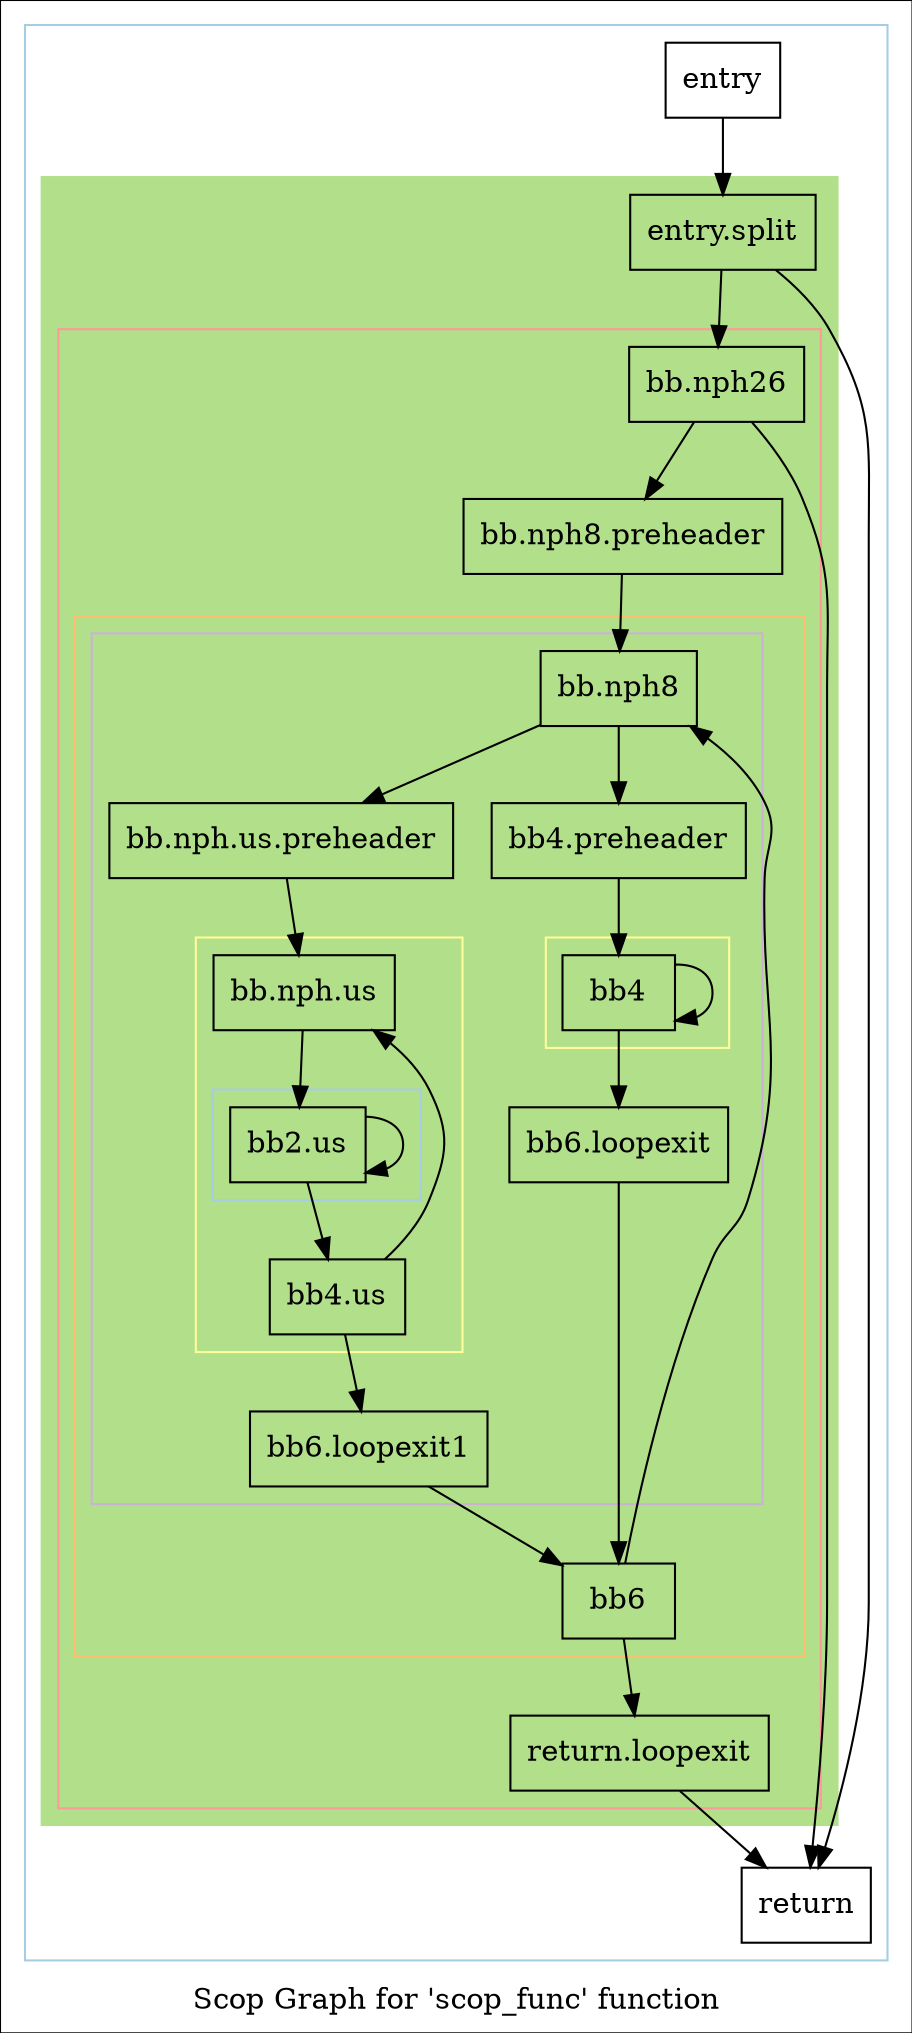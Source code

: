 digraph "Scop Graph for 'scop_func' function" {
	label="Scop Graph for 'scop_func' function";

	Node0x1a754f0 [shape=record,label="{entry}"];
	Node0x1a754f0 -> Node0x1a75ad0;
	Node0x1a75ad0 [shape=record,label="{entry.split}"];
	Node0x1a75ad0 -> Node0x1a75ce0;
	Node0x1a75ad0 -> Node0x1a75c50;
	Node0x1a75ce0 [shape=record,label="{bb.nph26}"];
	Node0x1a75ce0 -> Node0x1b4f1c0;
	Node0x1a75ce0 -> Node0x1a75c50;
	Node0x1b4f1c0 [shape=record,label="{bb.nph8.preheader}"];
	Node0x1b4f1c0 -> Node0x1aab400;
	Node0x1aab400 [shape=record,label="{bb.nph8}"];
	Node0x1aab400 -> Node0x1bf86f0;
	Node0x1aab400 -> Node0x1c14db0;
	Node0x1bf86f0 [shape=record,label="{bb.nph.us.preheader}"];
	Node0x1bf86f0 -> Node0x1c80dc0;
	Node0x1c80dc0 [shape=record,label="{bb.nph.us}"];
	Node0x1c80dc0 -> Node0x1c80aa0;
	Node0x1c80aa0 [shape=record,label="{bb2.us}"];
	Node0x1c80aa0 -> Node0x1c80d80;
	Node0x1c80aa0 -> Node0x1c80aa0[constraint=false];
	Node0x1c80d80 [shape=record,label="{bb4.us}"];
	Node0x1c80d80 -> Node0x1c80ce0;
	Node0x1c80d80 -> Node0x1c80dc0[constraint=false];
	Node0x1c80ce0 [shape=record,label="{bb6.loopexit1}"];
	Node0x1c80ce0 -> Node0x1bc6830;
	Node0x1bc6830 [shape=record,label="{bb6}"];
	Node0x1bc6830 -> Node0x1aab400[constraint=false];
	Node0x1bc6830 -> Node0x1c80c60;
	Node0x1c80c60 [shape=record,label="{return.loopexit}"];
	Node0x1c80c60 -> Node0x1a75c50;
	Node0x1a75c50 [shape=record,label="{return}"];
	Node0x1c14db0 [shape=record,label="{bb4.preheader}"];
	Node0x1c14db0 -> Node0x1cac730;
	Node0x1cac730 [shape=record,label="{bb4}"];
	Node0x1cac730 -> Node0x1aaf120;
	Node0x1cac730 -> Node0x1cac730[constraint=false];
	Node0x1aaf120 [shape=record,label="{bb6.loopexit}"];
	Node0x1aaf120 -> Node0x1bc6830;
	colorscheme = "paired12"
        subgraph cluster_0x1a78080 {
          label = "";
          style = solid;
          color = 1
          subgraph cluster_0x1a79760 {
            label = "";
            style = filled;
            color = 3            subgraph cluster_0x1a796e0 {
              label = "";
              style = solid;
              color = 5
              subgraph cluster_0x1a79660 {
                label = "";
                style = solid;
                color = 7
                subgraph cluster_0x1a795e0 {
                  label = "";
                  style = solid;
                  color = 9
                  subgraph cluster_0x1a794e0 {
                    label = "";
                    style = solid;
                    color = 11
                    subgraph cluster_0x1a78800 {
                      label = "";
                      style = solid;
                      color = 1
                      Node0x1c80aa0;
                    }
                    Node0x1c80dc0;
                    Node0x1c80d80;
                  }
                  subgraph cluster_0x1a79560 {
                    label = "";
                    style = solid;
                    color = 11
                    Node0x1cac730;
                  }
                  Node0x1aab400;
                  Node0x1bf86f0;
                  Node0x1c80ce0;
                  Node0x1c14db0;
                  Node0x1aaf120;
                }
                Node0x1bc6830;
              }
              Node0x1a75ce0;
              Node0x1b4f1c0;
              Node0x1c80c60;
            }
            Node0x1a75ad0;
          }
          Node0x1a754f0;
          Node0x1a75c50;
        }
}
